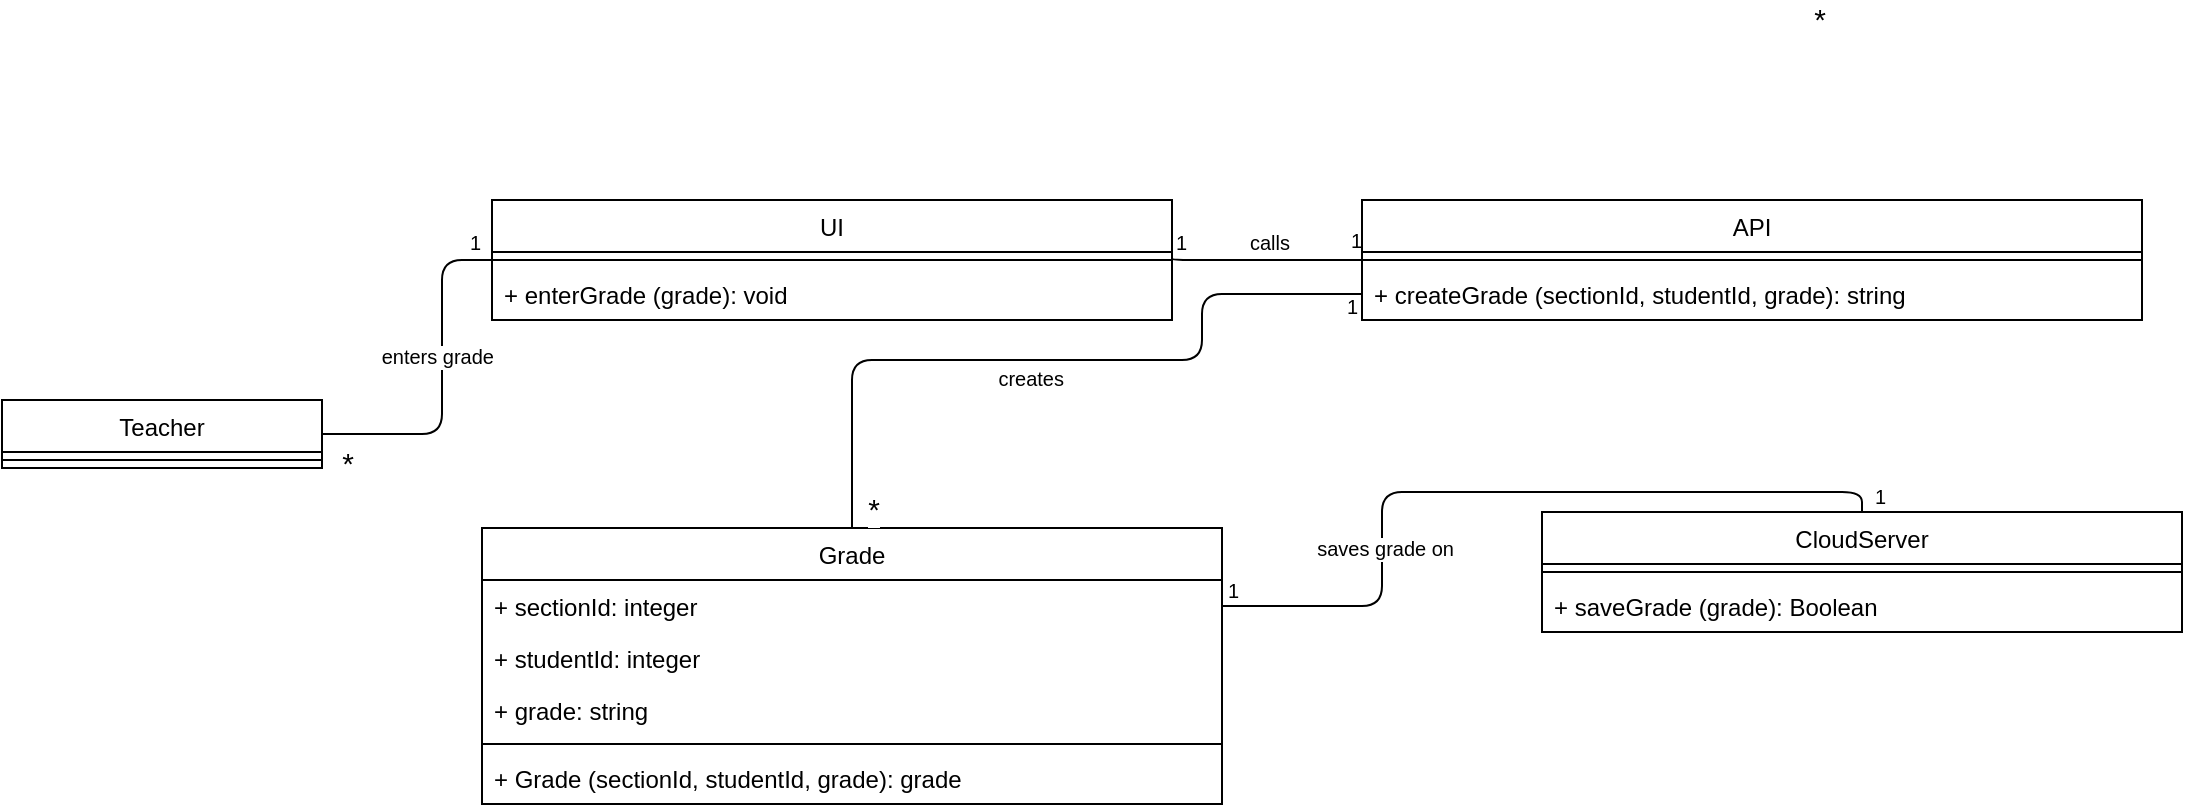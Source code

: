 <mxfile version="10.6.9" type="google"><diagram id="T7kpzVtXV6VAK8BXSRv-" name="Page-1"><mxGraphModel dx="840" dy="452" grid="1" gridSize="10" guides="1" tooltips="1" connect="1" arrows="1" fold="1" page="1" pageScale="1" pageWidth="850" pageHeight="1100" math="0" shadow="0"><root><mxCell id="0"/><mxCell id="1" parent="0"/><mxCell id="SoKeCCBtAOKkp8T21PeQ-1" value="" style="endArrow=none;html=1;edgeStyle=orthogonalEdgeStyle;entryX=0;entryY=0.5;entryDx=0;entryDy=0;exitX=1;exitY=0.5;exitDx=0;exitDy=0;" parent="1" target="SoKeCCBtAOKkp8T21PeQ-16" edge="1"><mxGeometry relative="1" as="geometry"><mxPoint x="170" y="337" as="sourcePoint"/><mxPoint x="280" y="247" as="targetPoint"/><Array as="points"><mxPoint x="230" y="337"/><mxPoint x="230" y="250"/></Array></mxGeometry></mxCell><mxCell id="SoKeCCBtAOKkp8T21PeQ-2" value="enters grade" style="resizable=0;html=1;align=right;verticalAlign=bottom;labelBackgroundColor=#ffffff;fontSize=10;" parent="SoKeCCBtAOKkp8T21PeQ-1" connectable="0" vertex="1"><mxGeometry x="1" relative="1" as="geometry"><mxPoint x="1" y="56" as="offset"/></mxGeometry></mxCell><mxCell id="SoKeCCBtAOKkp8T21PeQ-3" value="&lt;font style=&quot;font-size: 15px&quot;&gt;*&lt;/font&gt;" style="resizable=0;html=1;align=right;verticalAlign=bottom;labelBackgroundColor=#ffffff;fontSize=10;" parent="1" connectable="0" vertex="1"><mxGeometry x="196" y="306" as="geometry"><mxPoint x="-10" y="56" as="offset"/></mxGeometry></mxCell><mxCell id="SoKeCCBtAOKkp8T21PeQ-4" value="" style="endArrow=none;html=1;edgeStyle=orthogonalEdgeStyle;exitX=1;exitY=0.5;exitDx=0;exitDy=0;entryX=0;entryY=0.625;entryDx=0;entryDy=0;entryPerimeter=0;" parent="1" edge="1"><mxGeometry relative="1" as="geometry"><mxPoint x="595" y="249" as="sourcePoint"/><mxPoint x="690" y="250" as="targetPoint"/><Array as="points"><mxPoint x="595" y="250"/></Array></mxGeometry></mxCell><mxCell id="SoKeCCBtAOKkp8T21PeQ-5" value="1" style="resizable=0;html=1;align=left;verticalAlign=bottom;labelBackgroundColor=#ffffff;fontSize=10;" parent="SoKeCCBtAOKkp8T21PeQ-4" connectable="0" vertex="1"><mxGeometry x="-1" relative="1" as="geometry"/></mxCell><mxCell id="SoKeCCBtAOKkp8T21PeQ-6" value="1" style="resizable=0;html=1;align=right;verticalAlign=bottom;labelBackgroundColor=#ffffff;fontSize=10;" parent="SoKeCCBtAOKkp8T21PeQ-4" connectable="0" vertex="1"><mxGeometry x="1" relative="1" as="geometry"><mxPoint y="-2" as="offset"/></mxGeometry></mxCell><mxCell id="SoKeCCBtAOKkp8T21PeQ-7" value="calls" style="resizable=0;html=1;align=right;verticalAlign=bottom;labelBackgroundColor=#ffffff;fontSize=10;" parent="1" connectable="0" vertex="1"><mxGeometry x="664" y="193.5" as="geometry"><mxPoint x="-10" y="56" as="offset"/></mxGeometry></mxCell><mxCell id="SoKeCCBtAOKkp8T21PeQ-8" value="" style="endArrow=none;html=1;edgeStyle=orthogonalEdgeStyle;exitX=1;exitY=0.5;exitDx=0;exitDy=0;entryX=0.5;entryY=0;entryDx=0;entryDy=0;" parent="1" source="SoKeCCBtAOKkp8T21PeQ-28" target="SoKeCCBtAOKkp8T21PeQ-23" edge="1"><mxGeometry relative="1" as="geometry"><mxPoint x="940" y="310" as="sourcePoint"/><mxPoint x="740" y="377.5" as="targetPoint"/></mxGeometry></mxCell><mxCell id="SoKeCCBtAOKkp8T21PeQ-9" value="1" style="resizable=0;html=1;align=left;verticalAlign=bottom;labelBackgroundColor=#ffffff;fontSize=10;" parent="SoKeCCBtAOKkp8T21PeQ-8" connectable="0" vertex="1"><mxGeometry x="-1" relative="1" as="geometry"><mxPoint x="1" as="offset"/></mxGeometry></mxCell><mxCell id="SoKeCCBtAOKkp8T21PeQ-10" value="&lt;font style=&quot;font-size: 10px&quot;&gt;1&lt;/font&gt;" style="resizable=0;html=1;align=right;verticalAlign=bottom;labelBackgroundColor=#ffffff;fontSize=10;" parent="SoKeCCBtAOKkp8T21PeQ-8" connectable="0" vertex="1"><mxGeometry x="1" relative="1" as="geometry"><mxPoint x="12" as="offset"/></mxGeometry></mxCell><mxCell id="SoKeCCBtAOKkp8T21PeQ-11" value="saves grade on" style="resizable=0;html=1;align=right;verticalAlign=bottom;labelBackgroundColor=#ffffff;fontSize=10;" parent="1" connectable="0" vertex="1"><mxGeometry x="746" y="346" as="geometry"><mxPoint x="-10" y="56" as="offset"/></mxGeometry></mxCell><mxCell id="SoKeCCBtAOKkp8T21PeQ-12" value="" style="endArrow=none;html=1;edgeStyle=orthogonalEdgeStyle;entryX=0;entryY=0.5;entryDx=0;entryDy=0;exitX=0.5;exitY=0;exitDx=0;exitDy=0;" parent="1" source="SoKeCCBtAOKkp8T21PeQ-27" target="SoKeCCBtAOKkp8T21PeQ-21" edge="1"><mxGeometry relative="1" as="geometry"><mxPoint x="450" y="390" as="sourcePoint"/><mxPoint x="705" y="276" as="targetPoint"/><Array as="points"><mxPoint x="435" y="300"/><mxPoint x="610" y="300"/><mxPoint x="610" y="267"/></Array></mxGeometry></mxCell><mxCell id="SoKeCCBtAOKkp8T21PeQ-14" value="1" style="resizable=0;html=1;align=right;verticalAlign=bottom;labelBackgroundColor=#ffffff;fontSize=10;" parent="SoKeCCBtAOKkp8T21PeQ-12" connectable="0" vertex="1"><mxGeometry x="1" relative="1" as="geometry"><mxPoint x="-2" y="14" as="offset"/></mxGeometry></mxCell><mxCell id="SoKeCCBtAOKkp8T21PeQ-15" value="&lt;div style=&quot;text-align: center&quot;&gt;&lt;span&gt;creates&lt;/span&gt;&lt;/div&gt;" style="resizable=0;html=1;align=right;verticalAlign=bottom;labelBackgroundColor=#ffffff;fontSize=10;" parent="1" connectable="0" vertex="1"><mxGeometry x="551" y="261" as="geometry"><mxPoint x="-10" y="56" as="offset"/></mxGeometry></mxCell><mxCell id="SoKeCCBtAOKkp8T21PeQ-16" value="UI" style="swimlane;fontStyle=0;align=center;verticalAlign=top;childLayout=stackLayout;horizontal=1;startSize=26;horizontalStack=0;resizeParent=1;resizeParentMax=0;resizeLast=0;collapsible=1;marginBottom=0;" parent="1" vertex="1"><mxGeometry x="255" y="220" width="340" height="60" as="geometry"/></mxCell><mxCell id="SoKeCCBtAOKkp8T21PeQ-17" value="" style="line;strokeWidth=1;fillColor=none;align=left;verticalAlign=middle;spacingTop=-1;spacingLeft=3;spacingRight=3;rotatable=0;labelPosition=right;points=[];portConstraint=eastwest;" parent="SoKeCCBtAOKkp8T21PeQ-16" vertex="1"><mxGeometry y="26" width="340" height="8" as="geometry"/></mxCell><mxCell id="SoKeCCBtAOKkp8T21PeQ-18" value="+ enterGrade (grade): void" style="text;strokeColor=none;fillColor=none;align=left;verticalAlign=top;spacingLeft=4;spacingRight=4;overflow=hidden;rotatable=0;points=[[0,0.5],[1,0.5]];portConstraint=eastwest;" parent="SoKeCCBtAOKkp8T21PeQ-16" vertex="1"><mxGeometry y="34" width="340" height="26" as="geometry"/></mxCell><mxCell id="SoKeCCBtAOKkp8T21PeQ-19" value="API" style="swimlane;fontStyle=0;align=center;verticalAlign=top;childLayout=stackLayout;horizontal=1;startSize=26;horizontalStack=0;resizeParent=1;resizeParentMax=0;resizeLast=0;collapsible=1;marginBottom=0;" parent="1" vertex="1"><mxGeometry x="690" y="220" width="390" height="60" as="geometry"/></mxCell><mxCell id="SoKeCCBtAOKkp8T21PeQ-20" value="" style="line;strokeWidth=1;fillColor=none;align=left;verticalAlign=middle;spacingTop=-1;spacingLeft=3;spacingRight=3;rotatable=0;labelPosition=right;points=[];portConstraint=eastwest;" parent="SoKeCCBtAOKkp8T21PeQ-19" vertex="1"><mxGeometry y="26" width="390" height="8" as="geometry"/></mxCell><mxCell id="SoKeCCBtAOKkp8T21PeQ-21" value="+ createGrade (sectionId, studentId, grade): string" style="text;strokeColor=none;fillColor=none;align=left;verticalAlign=top;spacingLeft=4;spacingRight=4;overflow=hidden;rotatable=0;points=[[0,0.5],[1,0.5]];portConstraint=eastwest;" parent="SoKeCCBtAOKkp8T21PeQ-19" vertex="1"><mxGeometry y="34" width="390" height="26" as="geometry"/></mxCell><mxCell id="SoKeCCBtAOKkp8T21PeQ-23" value="CloudServer" style="swimlane;fontStyle=0;align=center;verticalAlign=top;childLayout=stackLayout;horizontal=1;startSize=26;horizontalStack=0;resizeParent=1;resizeParentMax=0;resizeLast=0;collapsible=1;marginBottom=0;" parent="1" vertex="1"><mxGeometry x="780" y="376" width="320" height="60" as="geometry"/></mxCell><mxCell id="SoKeCCBtAOKkp8T21PeQ-24" value="" style="line;strokeWidth=1;fillColor=none;align=left;verticalAlign=middle;spacingTop=-1;spacingLeft=3;spacingRight=3;rotatable=0;labelPosition=right;points=[];portConstraint=eastwest;" parent="SoKeCCBtAOKkp8T21PeQ-23" vertex="1"><mxGeometry y="26" width="320" height="8" as="geometry"/></mxCell><mxCell id="SoKeCCBtAOKkp8T21PeQ-25" value="+ saveGrade (grade): Boolean" style="text;strokeColor=none;fillColor=none;align=left;verticalAlign=top;spacingLeft=4;spacingRight=4;overflow=hidden;rotatable=0;points=[[0,0.5],[1,0.5]];portConstraint=eastwest;" parent="SoKeCCBtAOKkp8T21PeQ-23" vertex="1"><mxGeometry y="34" width="320" height="26" as="geometry"/></mxCell><mxCell id="SoKeCCBtAOKkp8T21PeQ-27" value="Grade" style="swimlane;fontStyle=0;align=center;verticalAlign=top;childLayout=stackLayout;horizontal=1;startSize=26;horizontalStack=0;resizeParent=1;resizeParentMax=0;resizeLast=0;collapsible=1;marginBottom=0;" parent="1" vertex="1"><mxGeometry x="250" y="384" width="370" height="138" as="geometry"/></mxCell><mxCell id="SoKeCCBtAOKkp8T21PeQ-28" value="+ sectionId: integer" style="text;strokeColor=none;fillColor=none;align=left;verticalAlign=top;spacingLeft=4;spacingRight=4;overflow=hidden;rotatable=0;points=[[0,0.5],[1,0.5]];portConstraint=eastwest;" parent="SoKeCCBtAOKkp8T21PeQ-27" vertex="1"><mxGeometry y="26" width="370" height="26" as="geometry"/></mxCell><mxCell id="SoKeCCBtAOKkp8T21PeQ-31" value="+ studentId: integer" style="text;strokeColor=none;fillColor=none;align=left;verticalAlign=top;spacingLeft=4;spacingRight=4;overflow=hidden;rotatable=0;points=[[0,0.5],[1,0.5]];portConstraint=eastwest;" parent="SoKeCCBtAOKkp8T21PeQ-27" vertex="1"><mxGeometry y="52" width="370" height="26" as="geometry"/></mxCell><mxCell id="SoKeCCBtAOKkp8T21PeQ-32" value="+ grade: string" style="text;strokeColor=none;fillColor=none;align=left;verticalAlign=top;spacingLeft=4;spacingRight=4;overflow=hidden;rotatable=0;points=[[0,0.5],[1,0.5]];portConstraint=eastwest;" parent="SoKeCCBtAOKkp8T21PeQ-27" vertex="1"><mxGeometry y="78" width="370" height="26" as="geometry"/></mxCell><mxCell id="SoKeCCBtAOKkp8T21PeQ-33" value="" style="line;strokeWidth=1;fillColor=none;align=left;verticalAlign=middle;spacingTop=-1;spacingLeft=3;spacingRight=3;rotatable=0;labelPosition=right;points=[];portConstraint=eastwest;" parent="SoKeCCBtAOKkp8T21PeQ-27" vertex="1"><mxGeometry y="104" width="370" height="8" as="geometry"/></mxCell><mxCell id="SoKeCCBtAOKkp8T21PeQ-34" value="+ Grade (sectionId, studentId, grade): grade" style="text;strokeColor=none;fillColor=none;align=left;verticalAlign=top;spacingLeft=4;spacingRight=4;overflow=hidden;rotatable=0;points=[[0,0.5],[1,0.5]];portConstraint=eastwest;" parent="SoKeCCBtAOKkp8T21PeQ-27" vertex="1"><mxGeometry y="112" width="370" height="26" as="geometry"/></mxCell><mxCell id="SoKeCCBtAOKkp8T21PeQ-35" value="1" style="resizable=0;html=1;align=left;verticalAlign=bottom;labelBackgroundColor=#ffffff;fontSize=10;" parent="1" connectable="0" vertex="1"><mxGeometry x="570" y="261" as="geometry"><mxPoint x="-328" y="-12" as="offset"/></mxGeometry></mxCell><mxCell id="SoKeCCBtAOKkp8T21PeQ-36" value="Teacher" style="swimlane;fontStyle=0;align=center;verticalAlign=top;childLayout=stackLayout;horizontal=1;startSize=26;horizontalStack=0;resizeParent=1;resizeParentMax=0;resizeLast=0;collapsible=1;marginBottom=0;" parent="1" vertex="1"><mxGeometry x="10" y="320" width="160" height="34" as="geometry"/></mxCell><mxCell id="SoKeCCBtAOKkp8T21PeQ-38" value="" style="line;strokeWidth=1;fillColor=none;align=left;verticalAlign=middle;spacingTop=-1;spacingLeft=3;spacingRight=3;rotatable=0;labelPosition=right;points=[];portConstraint=eastwest;" parent="SoKeCCBtAOKkp8T21PeQ-36" vertex="1"><mxGeometry y="26" width="160" height="8" as="geometry"/></mxCell><mxCell id="SoKeCCBtAOKkp8T21PeQ-39" value="&lt;font style=&quot;font-size: 15px&quot;&gt;*&lt;/font&gt;" style="resizable=0;html=1;align=right;verticalAlign=bottom;labelBackgroundColor=#ffffff;fontSize=10;" parent="1" connectable="0" vertex="1"><mxGeometry x="922" y="140" as="geometry"/></mxCell><mxCell id="SoKeCCBtAOKkp8T21PeQ-40" value="&lt;font style=&quot;font-size: 15px&quot;&gt;*&lt;/font&gt;" style="resizable=0;html=1;align=right;verticalAlign=bottom;labelBackgroundColor=#ffffff;fontSize=10;" parent="1" connectable="0" vertex="1"><mxGeometry x="459" y="329" as="geometry"><mxPoint x="-10" y="56" as="offset"/></mxGeometry></mxCell></root></mxGraphModel></diagram></mxfile>